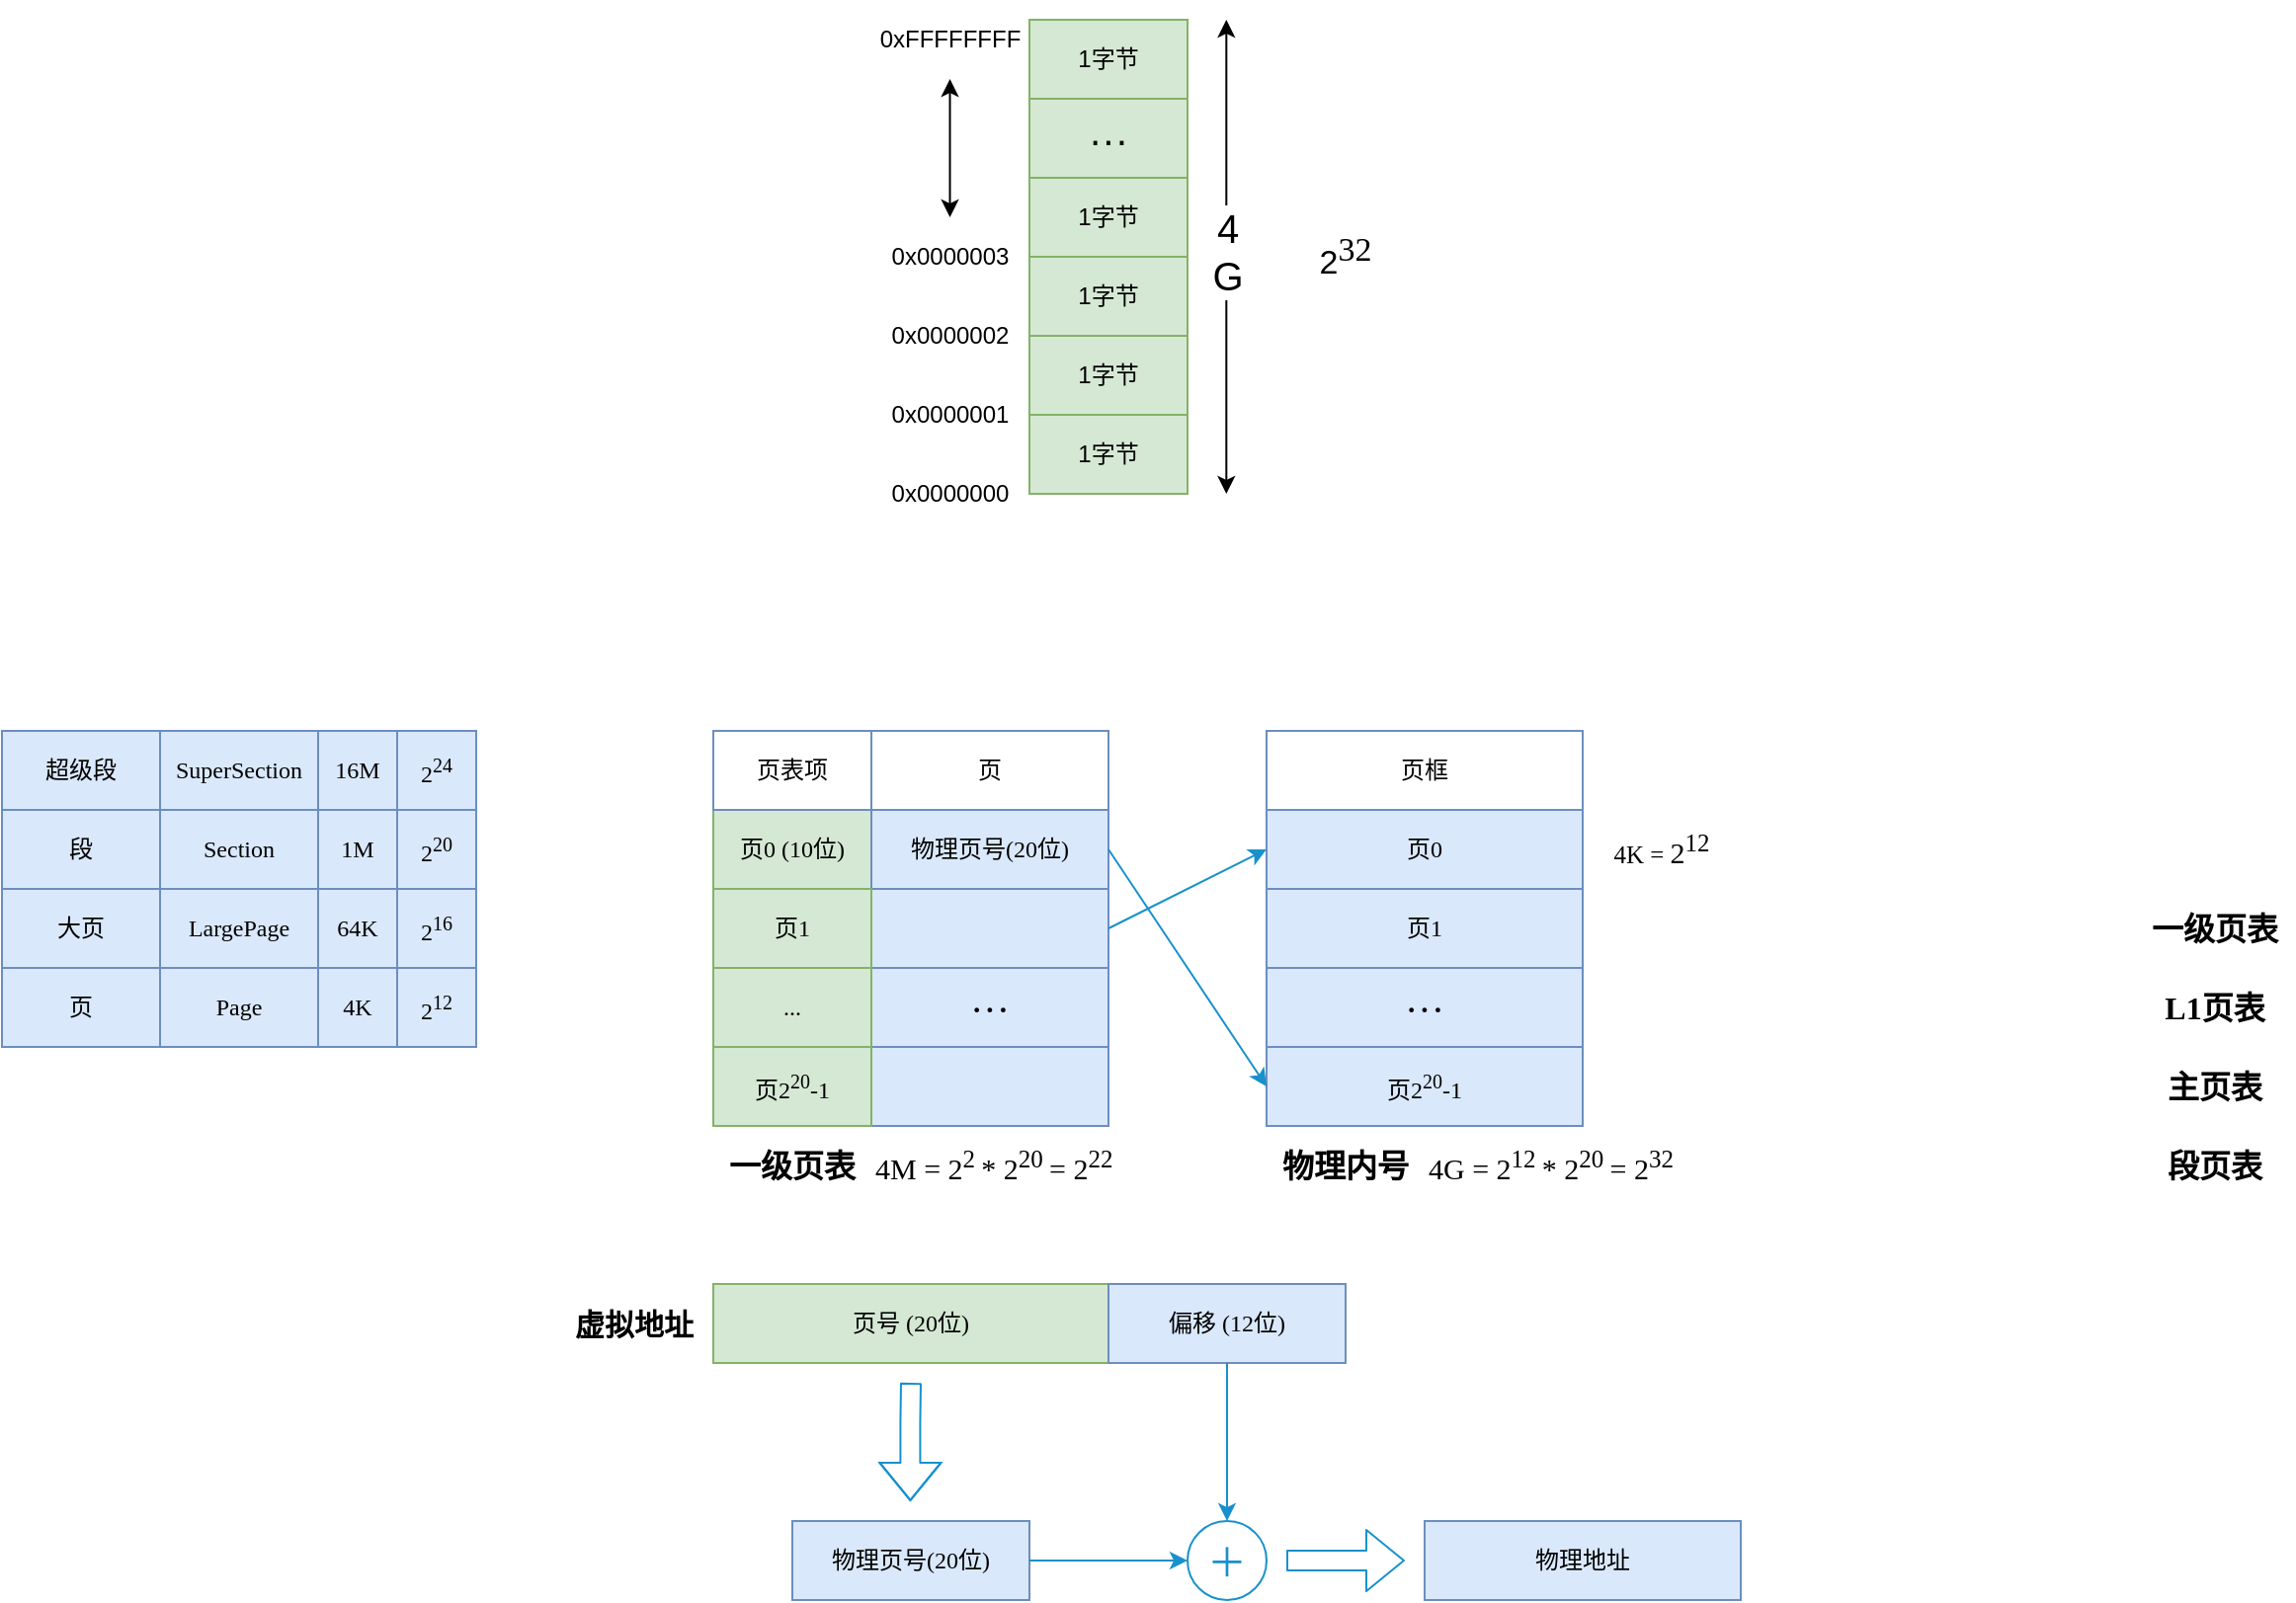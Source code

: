 <mxfile version="21.3.7" type="device" pages="2">
  <diagram id="-ezLY1suATh6N3ACjLOm" name="1级页表">
    <mxGraphModel dx="2603" dy="1681" grid="1" gridSize="10" guides="1" tooltips="1" connect="1" arrows="1" fold="1" page="1" pageScale="1" pageWidth="1169" pageHeight="827" math="0" shadow="0">
      <root>
        <mxCell id="0" />
        <mxCell id="1" parent="0" />
        <mxCell id="5IbBqh3QETyRct1umnew-14" value="0x0000000" style="rounded=0;whiteSpace=wrap;html=1;strokeColor=none;fillColor=none;" vertex="1" parent="1">
          <mxGeometry x="400" y="-60" width="80" height="40" as="geometry" />
        </mxCell>
        <mxCell id="5IbBqh3QETyRct1umnew-15" value="0x0000001" style="rounded=0;whiteSpace=wrap;html=1;strokeColor=none;fillColor=none;" vertex="1" parent="1">
          <mxGeometry x="400" y="-100" width="80" height="40" as="geometry" />
        </mxCell>
        <mxCell id="5IbBqh3QETyRct1umnew-16" value="0x0000002" style="rounded=0;whiteSpace=wrap;html=1;strokeColor=none;fillColor=none;" vertex="1" parent="1">
          <mxGeometry x="400" y="-140" width="80" height="40" as="geometry" />
        </mxCell>
        <mxCell id="5IbBqh3QETyRct1umnew-17" value="0x0000003" style="rounded=0;whiteSpace=wrap;html=1;strokeColor=none;fillColor=none;" vertex="1" parent="1">
          <mxGeometry x="400" y="-180" width="80" height="40" as="geometry" />
        </mxCell>
        <mxCell id="RHH80Jr20W6Oex_HBfel-1" value="&lt;span&gt;页1&lt;/span&gt;" style="rounded=0;whiteSpace=wrap;html=1;fillColor=#dae8fc;strokeColor=#6c8ebf;fontFamily=Comic Sans MS;align=center;" parent="1" vertex="1">
          <mxGeometry x="600" y="160" width="160" height="40" as="geometry" />
        </mxCell>
        <mxCell id="RHH80Jr20W6Oex_HBfel-2" value="页2&lt;sup&gt;20&lt;/sup&gt;-1" style="rounded=0;whiteSpace=wrap;html=1;fillColor=#dae8fc;strokeColor=#6c8ebf;align=center;verticalAlign=middle;fontFamily=Comic Sans MS;" parent="1" vertex="1">
          <mxGeometry x="600" y="240" width="160" height="40" as="geometry" />
        </mxCell>
        <mxCell id="RHH80Jr20W6Oex_HBfel-3" value="物理内号" style="rounded=0;whiteSpace=wrap;html=1;strokeColor=none;fontFamily=Comic Sans MS;align=center;fillColor=none;fontStyle=1;fontSize=16;" parent="1" vertex="1">
          <mxGeometry x="600" y="280" width="80" height="40" as="geometry" />
        </mxCell>
        <mxCell id="RHH80Jr20W6Oex_HBfel-4" value="&lt;span style=&quot;font-size: 20px&quot;&gt;···&lt;/span&gt;" style="rounded=0;whiteSpace=wrap;html=1;fillColor=#dae8fc;strokeColor=#6c8ebf;align=center;verticalAlign=middle;fontFamily=Comic Sans MS;fontSize=12;" parent="1" vertex="1">
          <mxGeometry x="600" y="200" width="160" height="40" as="geometry" />
        </mxCell>
        <mxCell id="RHH80Jr20W6Oex_HBfel-5" value="页0" style="rounded=0;whiteSpace=wrap;html=1;fillColor=#dae8fc;strokeColor=#6c8ebf;fontFamily=Comic Sans MS;align=center;" parent="1" vertex="1">
          <mxGeometry x="600" y="120" width="160" height="40" as="geometry" />
        </mxCell>
        <mxCell id="RHH80Jr20W6Oex_HBfel-6" value="4G =&amp;nbsp;&lt;span style=&quot;font-size: 15px&quot;&gt;&lt;font style=&quot;font-size: 15px&quot;&gt;2&lt;sup&gt;12&amp;nbsp;&lt;/sup&gt;* 2&lt;sup&gt;20&amp;nbsp;&lt;/sup&gt;&lt;/font&gt;&lt;/span&gt;= 2&lt;sup&gt;32&lt;/sup&gt;" style="rounded=0;whiteSpace=wrap;html=1;strokeColor=none;fontFamily=Comic Sans MS;align=left;fillColor=none;fontSize=15;" parent="1" vertex="1">
          <mxGeometry x="680" y="280" width="160" height="40" as="geometry" />
        </mxCell>
        <mxCell id="RHH80Jr20W6Oex_HBfel-7" value="" style="rounded=0;whiteSpace=wrap;html=1;fillColor=#dae8fc;strokeColor=#6c8ebf;fontFamily=Comic Sans MS;align=center;" parent="1" vertex="1">
          <mxGeometry x="400" y="160" width="120" height="40" as="geometry" />
        </mxCell>
        <mxCell id="RHH80Jr20W6Oex_HBfel-8" value="" style="rounded=0;whiteSpace=wrap;html=1;fillColor=#dae8fc;strokeColor=#6c8ebf;align=center;verticalAlign=middle;fontFamily=Comic Sans MS;" parent="1" vertex="1">
          <mxGeometry x="400" y="240" width="120" height="40" as="geometry" />
        </mxCell>
        <mxCell id="RHH80Jr20W6Oex_HBfel-9" value="一级页表" style="rounded=0;whiteSpace=wrap;html=1;strokeColor=none;fontFamily=Comic Sans MS;align=center;fillColor=none;fontStyle=1;fontSize=16;" parent="1" vertex="1">
          <mxGeometry x="320" y="280" width="80" height="40" as="geometry" />
        </mxCell>
        <mxCell id="RHH80Jr20W6Oex_HBfel-10" value="&lt;span style=&quot;font-size: 20px&quot;&gt;···&lt;/span&gt;" style="rounded=0;whiteSpace=wrap;html=1;fillColor=#dae8fc;strokeColor=#6c8ebf;align=center;verticalAlign=middle;fontFamily=Comic Sans MS;fontSize=12;" parent="1" vertex="1">
          <mxGeometry x="400" y="200" width="120" height="40" as="geometry" />
        </mxCell>
        <mxCell id="RHH80Jr20W6Oex_HBfel-11" value="页0 (10位)" style="rounded=0;whiteSpace=wrap;html=1;fillColor=#d5e8d4;strokeColor=#82b366;fontFamily=Comic Sans MS;align=center;" parent="1" vertex="1">
          <mxGeometry x="320" y="120" width="80" height="40" as="geometry" />
        </mxCell>
        <mxCell id="RHH80Jr20W6Oex_HBfel-12" value="物理页号(20位)" style="rounded=0;whiteSpace=wrap;html=1;fillColor=#dae8fc;strokeColor=#6c8ebf;fontFamily=Comic Sans MS;align=center;" parent="1" vertex="1">
          <mxGeometry x="400" y="120" width="120" height="40" as="geometry" />
        </mxCell>
        <mxCell id="RHH80Jr20W6Oex_HBfel-13" value="" style="endArrow=classic;html=1;strokeColor=#1891CC;fontSize=16;fontColor=#1891CC;align=center;exitX=1;exitY=0.5;exitDx=0;exitDy=0;entryX=0;entryY=0.5;entryDx=0;entryDy=0;" parent="1" source="RHH80Jr20W6Oex_HBfel-12" target="RHH80Jr20W6Oex_HBfel-2" edge="1">
          <mxGeometry width="50" height="50" relative="1" as="geometry">
            <mxPoint x="500" y="160" as="sourcePoint" />
            <mxPoint x="550" y="110" as="targetPoint" />
          </mxGeometry>
        </mxCell>
        <mxCell id="RHH80Jr20W6Oex_HBfel-14" value="" style="endArrow=classic;html=1;strokeColor=#1891CC;fontSize=16;fontColor=#1891CC;align=center;exitX=1;exitY=0.5;exitDx=0;exitDy=0;entryX=0;entryY=0.5;entryDx=0;entryDy=0;" parent="1" source="RHH80Jr20W6Oex_HBfel-7" target="RHH80Jr20W6Oex_HBfel-5" edge="1">
          <mxGeometry width="50" height="50" relative="1" as="geometry">
            <mxPoint x="490" y="150" as="sourcePoint" />
            <mxPoint x="650" y="190" as="targetPoint" />
          </mxGeometry>
        </mxCell>
        <mxCell id="RHH80Jr20W6Oex_HBfel-15" value="4M =&amp;nbsp;&lt;span style=&quot;font-size: 15px&quot;&gt;&lt;font style=&quot;font-size: 15px&quot;&gt;2&lt;sup&gt;2&amp;nbsp;&lt;/sup&gt;* 2&lt;sup&gt;20&amp;nbsp;&lt;/sup&gt;&lt;/font&gt;&lt;/span&gt;= 2&lt;sup&gt;22&lt;/sup&gt;" style="rounded=0;whiteSpace=wrap;html=1;strokeColor=none;fontFamily=Comic Sans MS;align=left;fillColor=none;fontSize=15;" parent="1" vertex="1">
          <mxGeometry x="400" y="280" width="160" height="40" as="geometry" />
        </mxCell>
        <mxCell id="RHH80Jr20W6Oex_HBfel-16" value="页号 (20位)" style="rounded=0;whiteSpace=wrap;html=1;fillColor=#d5e8d4;strokeColor=#82b366;fontFamily=Comic Sans MS;align=center;" parent="1" vertex="1">
          <mxGeometry x="320" y="360" width="200" height="40" as="geometry" />
        </mxCell>
        <mxCell id="RHH80Jr20W6Oex_HBfel-17" value="偏移 (12位)" style="rounded=0;whiteSpace=wrap;html=1;fillColor=#dae8fc;strokeColor=#6c8ebf;fontFamily=Comic Sans MS;align=center;" parent="1" vertex="1">
          <mxGeometry x="520" y="360" width="120" height="40" as="geometry" />
        </mxCell>
        <mxCell id="RHH80Jr20W6Oex_HBfel-18" value="页1" style="rounded=0;whiteSpace=wrap;html=1;fillColor=#d5e8d4;strokeColor=#82b366;fontFamily=Comic Sans MS;align=center;" parent="1" vertex="1">
          <mxGeometry x="320" y="160" width="80" height="40" as="geometry" />
        </mxCell>
        <mxCell id="RHH80Jr20W6Oex_HBfel-19" value="..." style="rounded=0;whiteSpace=wrap;html=1;fillColor=#d5e8d4;strokeColor=#82b366;fontFamily=Comic Sans MS;align=center;" parent="1" vertex="1">
          <mxGeometry x="320" y="200" width="80" height="40" as="geometry" />
        </mxCell>
        <mxCell id="RHH80Jr20W6Oex_HBfel-20" value="页2&lt;sup style=&quot;border-color: var(--border-color);&quot;&gt;20&lt;/sup&gt;-1" style="rounded=0;whiteSpace=wrap;html=1;fillColor=#d5e8d4;strokeColor=#82b366;fontFamily=Comic Sans MS;align=center;" parent="1" vertex="1">
          <mxGeometry x="320" y="240" width="80" height="40" as="geometry" />
        </mxCell>
        <mxCell id="RHH80Jr20W6Oex_HBfel-21" value="&lt;font style=&quot;font-size: 12.5px&quot;&gt;4K =&amp;nbsp;&lt;/font&gt;&lt;font style=&quot;font-size: 15px&quot;&gt;2&lt;sup&gt;12&lt;/sup&gt;&lt;/font&gt;" style="rounded=0;whiteSpace=wrap;html=1;strokeColor=none;fontFamily=Comic Sans MS;align=center;fillColor=none;fontSize=15;" parent="1" vertex="1">
          <mxGeometry x="760" y="120" width="80" height="40" as="geometry" />
        </mxCell>
        <mxCell id="RHH80Jr20W6Oex_HBfel-22" value="" style="shape=flexArrow;endArrow=classic;html=1;strokeColor=#1891CC;fontSize=16;fontColor=#1891CC;align=center;" parent="1" edge="1">
          <mxGeometry width="50" height="50" relative="1" as="geometry">
            <mxPoint x="420" y="410.0" as="sourcePoint" />
            <mxPoint x="419.71" y="470.0" as="targetPoint" />
            <Array as="points">
              <mxPoint x="419.71" y="430.34" />
            </Array>
          </mxGeometry>
        </mxCell>
        <mxCell id="RHH80Jr20W6Oex_HBfel-23" value="物理地址" style="rounded=0;whiteSpace=wrap;html=1;fillColor=#dae8fc;strokeColor=#6c8ebf;align=center;verticalAlign=middle;fontFamily=Comic Sans MS;" parent="1" vertex="1">
          <mxGeometry x="680" y="480" width="160" height="40" as="geometry" />
        </mxCell>
        <mxCell id="RHH80Jr20W6Oex_HBfel-24" value="物理页号(20位)" style="rounded=0;whiteSpace=wrap;html=1;fillColor=#dae8fc;strokeColor=#6c8ebf;fontFamily=Comic Sans MS;align=center;" parent="1" vertex="1">
          <mxGeometry x="360" y="480" width="120" height="40" as="geometry" />
        </mxCell>
        <mxCell id="RHH80Jr20W6Oex_HBfel-25" value="" style="endArrow=classic;html=1;strokeColor=#1891CC;fontSize=16;fontColor=#1891CC;align=center;exitX=0.5;exitY=1;exitDx=0;exitDy=0;entryX=0.5;entryY=0;entryDx=0;entryDy=0;" parent="1" source="RHH80Jr20W6Oex_HBfel-17" target="RHH80Jr20W6Oex_HBfel-27" edge="1">
          <mxGeometry width="50" height="50" relative="1" as="geometry">
            <mxPoint x="590" y="620" as="sourcePoint" />
            <mxPoint x="580" y="460" as="targetPoint" />
          </mxGeometry>
        </mxCell>
        <mxCell id="RHH80Jr20W6Oex_HBfel-26" value="" style="endArrow=classic;html=1;strokeColor=#1891CC;fontSize=16;fontColor=#1891CC;align=center;exitX=1;exitY=0.5;exitDx=0;exitDy=0;entryX=0;entryY=0.5;entryDx=0;entryDy=0;" parent="1" source="RHH80Jr20W6Oex_HBfel-24" target="RHH80Jr20W6Oex_HBfel-27" edge="1">
          <mxGeometry width="50" height="50" relative="1" as="geometry">
            <mxPoint x="540" y="640" as="sourcePoint" />
            <mxPoint x="590" y="590" as="targetPoint" />
          </mxGeometry>
        </mxCell>
        <mxCell id="RHH80Jr20W6Oex_HBfel-27" value="&lt;font style=&quot;font-size: 20px&quot;&gt;＋&lt;/font&gt;" style="ellipse;whiteSpace=wrap;html=1;aspect=fixed;strokeColor=#1891CC;strokeWidth=1;fillColor=none;fontSize=20;fontColor=#1891CC;align=center;" parent="1" vertex="1">
          <mxGeometry x="560" y="480" width="40" height="40" as="geometry" />
        </mxCell>
        <mxCell id="RHH80Jr20W6Oex_HBfel-28" value="" style="shape=flexArrow;endArrow=classic;html=1;strokeColor=#1891CC;fontSize=20;fontColor=#1891CC;align=center;" parent="1" edge="1">
          <mxGeometry width="50" height="50" relative="1" as="geometry">
            <mxPoint x="610" y="500.0" as="sourcePoint" />
            <mxPoint x="670" y="500.0" as="targetPoint" />
          </mxGeometry>
        </mxCell>
        <mxCell id="RHH80Jr20W6Oex_HBfel-29" value="虚拟地址" style="rounded=0;whiteSpace=wrap;html=1;strokeColor=none;fontFamily=Comic Sans MS;align=center;fillColor=none;fontSize=15;fontStyle=1" parent="1" vertex="1">
          <mxGeometry x="240" y="360" width="80" height="40" as="geometry" />
        </mxCell>
        <mxCell id="5IbBqh3QETyRct1umnew-1" value="1字节" style="rounded=0;whiteSpace=wrap;html=1;fillColor=#d5e8d4;strokeColor=#82b366;" vertex="1" parent="1">
          <mxGeometry x="480" y="-160" width="80" height="40" as="geometry" />
        </mxCell>
        <mxCell id="5IbBqh3QETyRct1umnew-2" value="1字节" style="rounded=0;whiteSpace=wrap;html=1;fillColor=#d5e8d4;strokeColor=#82b366;" vertex="1" parent="1">
          <mxGeometry x="480" y="-120" width="80" height="40" as="geometry" />
        </mxCell>
        <mxCell id="5IbBqh3QETyRct1umnew-3" value="1字节" style="rounded=0;whiteSpace=wrap;html=1;fillColor=#d5e8d4;strokeColor=#82b366;" vertex="1" parent="1">
          <mxGeometry x="480" y="-80" width="80" height="40" as="geometry" />
        </mxCell>
        <mxCell id="5IbBqh3QETyRct1umnew-4" value="1字节" style="rounded=0;whiteSpace=wrap;html=1;fillColor=#d5e8d4;strokeColor=#82b366;" vertex="1" parent="1">
          <mxGeometry x="480" y="-200" width="80" height="40" as="geometry" />
        </mxCell>
        <mxCell id="5IbBqh3QETyRct1umnew-18" value="" style="endArrow=classic;startArrow=classic;html=1;rounded=0;" edge="1" parent="1">
          <mxGeometry width="50" height="50" relative="1" as="geometry">
            <mxPoint x="439.76" y="-180" as="sourcePoint" />
            <mxPoint x="439.76" y="-250" as="targetPoint" />
          </mxGeometry>
        </mxCell>
        <mxCell id="5IbBqh3QETyRct1umnew-20" value="0xFFFFFFFF" style="rounded=0;whiteSpace=wrap;html=1;strokeColor=none;fillColor=none;" vertex="1" parent="1">
          <mxGeometry x="400" y="-290" width="80" height="40" as="geometry" />
        </mxCell>
        <mxCell id="5IbBqh3QETyRct1umnew-22" value="" style="endArrow=classic;startArrow=classic;html=1;rounded=0;" edge="1" parent="1">
          <mxGeometry width="50" height="50" relative="1" as="geometry">
            <mxPoint x="579.66" y="-40" as="sourcePoint" />
            <mxPoint x="579.66" y="-280" as="targetPoint" />
          </mxGeometry>
        </mxCell>
        <mxCell id="5IbBqh3QETyRct1umnew-26" value="&lt;font style=&quot;font-size: 20px;&quot;&gt;4&lt;br&gt;G&lt;/font&gt;" style="edgeLabel;html=1;align=center;verticalAlign=middle;resizable=0;points=[];" vertex="1" connectable="0" parent="5IbBqh3QETyRct1umnew-22">
          <mxGeometry x="0.026" relative="1" as="geometry">
            <mxPoint as="offset" />
          </mxGeometry>
        </mxCell>
        <mxCell id="5IbBqh3QETyRct1umnew-23" value="1字节" style="rounded=0;whiteSpace=wrap;html=1;fillColor=#d5e8d4;strokeColor=#82b366;" vertex="1" parent="1">
          <mxGeometry x="480" y="-280" width="80" height="40" as="geometry" />
        </mxCell>
        <mxCell id="5IbBqh3QETyRct1umnew-25" value="···" style="rounded=0;whiteSpace=wrap;html=1;fillColor=#d5e8d4;strokeColor=#82b366;fontSize=20;align=center;verticalAlign=middle;" vertex="1" parent="1">
          <mxGeometry x="480" y="-240" width="80" height="40" as="geometry" />
        </mxCell>
        <mxCell id="5IbBqh3QETyRct1umnew-27" value="2&lt;sup style=&quot;border-color: var(--border-color); font-family: &amp;quot;Comic Sans MS&amp;quot;; text-align: left; font-size: 17px;&quot;&gt;32&lt;/sup&gt;" style="rounded=0;whiteSpace=wrap;html=1;fillColor=none;strokeColor=none;fontSize=17;" vertex="1" parent="1">
          <mxGeometry x="600" y="-180" width="80" height="40" as="geometry" />
        </mxCell>
        <mxCell id="Hw8USmYUIArrtkUQ-Fl_-1" value="页框" style="rounded=0;whiteSpace=wrap;html=1;fontFamily=Comic Sans MS;align=center;fillColor=none;strokeColor=#6c8ebf;" vertex="1" parent="1">
          <mxGeometry x="600" y="80" width="160" height="40" as="geometry" />
        </mxCell>
        <mxCell id="Hw8USmYUIArrtkUQ-Fl_-2" value="页" style="rounded=0;whiteSpace=wrap;html=1;fontFamily=Comic Sans MS;align=center;fillColor=none;strokeColor=#6c8ebf;" vertex="1" parent="1">
          <mxGeometry x="400" y="80" width="120" height="40" as="geometry" />
        </mxCell>
        <mxCell id="ND9HupH6Ww1seHfO4EnA-1" value="主页表" style="rounded=0;whiteSpace=wrap;html=1;strokeColor=none;fontFamily=Comic Sans MS;align=center;fillColor=none;fontStyle=1;fontSize=16;" vertex="1" parent="1">
          <mxGeometry x="1040" y="240" width="80" height="40" as="geometry" />
        </mxCell>
        <mxCell id="ND9HupH6Ww1seHfO4EnA-2" value="段页表" style="rounded=0;whiteSpace=wrap;html=1;strokeColor=none;fontFamily=Comic Sans MS;align=center;fillColor=none;fontStyle=1;fontSize=16;" vertex="1" parent="1">
          <mxGeometry x="1040" y="280" width="80" height="40" as="geometry" />
        </mxCell>
        <mxCell id="ND9HupH6Ww1seHfO4EnA-3" value="L1页表" style="rounded=0;whiteSpace=wrap;html=1;strokeColor=none;fontFamily=Comic Sans MS;align=center;fillColor=none;fontStyle=1;fontSize=16;" vertex="1" parent="1">
          <mxGeometry x="1040" y="200" width="80" height="40" as="geometry" />
        </mxCell>
        <mxCell id="ND9HupH6Ww1seHfO4EnA-4" value="页表项" style="rounded=0;whiteSpace=wrap;html=1;fontFamily=Comic Sans MS;align=center;fillColor=none;strokeColor=#6c8ebf;" vertex="1" parent="1">
          <mxGeometry x="320" y="80" width="80" height="40" as="geometry" />
        </mxCell>
        <mxCell id="ND9HupH6Ww1seHfO4EnA-5" value="2&lt;sup&gt;20&lt;/sup&gt;" style="rounded=0;whiteSpace=wrap;html=1;fillColor=#dae8fc;strokeColor=#6c8ebf;align=center;verticalAlign=middle;fontFamily=Comic Sans MS;" vertex="1" parent="1">
          <mxGeometry x="160" y="120" width="40" height="40" as="geometry" />
        </mxCell>
        <mxCell id="ND9HupH6Ww1seHfO4EnA-6" value="1M" style="rounded=0;whiteSpace=wrap;html=1;fillColor=#dae8fc;strokeColor=#6c8ebf;align=center;verticalAlign=middle;fontFamily=Comic Sans MS;" vertex="1" parent="1">
          <mxGeometry x="120" y="120" width="40" height="40" as="geometry" />
        </mxCell>
        <mxCell id="ND9HupH6Ww1seHfO4EnA-7" value="2&lt;sup&gt;24&lt;/sup&gt;" style="rounded=0;whiteSpace=wrap;html=1;fillColor=#dae8fc;strokeColor=#6c8ebf;align=center;verticalAlign=middle;fontFamily=Comic Sans MS;" vertex="1" parent="1">
          <mxGeometry x="160" y="80" width="40" height="40" as="geometry" />
        </mxCell>
        <mxCell id="ND9HupH6Ww1seHfO4EnA-8" value="16M" style="rounded=0;whiteSpace=wrap;html=1;fillColor=#dae8fc;strokeColor=#6c8ebf;align=center;verticalAlign=middle;fontFamily=Comic Sans MS;" vertex="1" parent="1">
          <mxGeometry x="120" y="80" width="40" height="40" as="geometry" />
        </mxCell>
        <mxCell id="ND9HupH6Ww1seHfO4EnA-9" value="Section" style="rounded=0;whiteSpace=wrap;html=1;fillColor=#dae8fc;strokeColor=#6c8ebf;align=center;verticalAlign=middle;fontFamily=Comic Sans MS;" vertex="1" parent="1">
          <mxGeometry x="40" y="120" width="80" height="40" as="geometry" />
        </mxCell>
        <mxCell id="ND9HupH6Ww1seHfO4EnA-10" value="SuperSection" style="rounded=0;whiteSpace=wrap;html=1;fillColor=#dae8fc;strokeColor=#6c8ebf;align=center;verticalAlign=middle;fontFamily=Comic Sans MS;" vertex="1" parent="1">
          <mxGeometry x="40" y="80" width="80" height="40" as="geometry" />
        </mxCell>
        <mxCell id="ND9HupH6Ww1seHfO4EnA-11" value="2&lt;sup&gt;16&lt;/sup&gt;" style="rounded=0;whiteSpace=wrap;html=1;fillColor=#dae8fc;strokeColor=#6c8ebf;align=center;verticalAlign=middle;fontFamily=Comic Sans MS;" vertex="1" parent="1">
          <mxGeometry x="160" y="160" width="40" height="40" as="geometry" />
        </mxCell>
        <mxCell id="ND9HupH6Ww1seHfO4EnA-12" value="64K" style="rounded=0;whiteSpace=wrap;html=1;fillColor=#dae8fc;strokeColor=#6c8ebf;align=center;verticalAlign=middle;fontFamily=Comic Sans MS;" vertex="1" parent="1">
          <mxGeometry x="120" y="160" width="40" height="40" as="geometry" />
        </mxCell>
        <mxCell id="ND9HupH6Ww1seHfO4EnA-13" value="LargePage" style="rounded=0;whiteSpace=wrap;html=1;fillColor=#dae8fc;strokeColor=#6c8ebf;align=center;verticalAlign=middle;fontFamily=Comic Sans MS;" vertex="1" parent="1">
          <mxGeometry x="40" y="160" width="80" height="40" as="geometry" />
        </mxCell>
        <mxCell id="ND9HupH6Ww1seHfO4EnA-14" value="2&lt;sup&gt;12&lt;/sup&gt;" style="rounded=0;whiteSpace=wrap;html=1;fillColor=#dae8fc;strokeColor=#6c8ebf;align=center;verticalAlign=middle;fontFamily=Comic Sans MS;" vertex="1" parent="1">
          <mxGeometry x="160" y="200" width="40" height="40" as="geometry" />
        </mxCell>
        <mxCell id="ND9HupH6Ww1seHfO4EnA-15" value="4K" style="rounded=0;whiteSpace=wrap;html=1;fillColor=#dae8fc;strokeColor=#6c8ebf;align=center;verticalAlign=middle;fontFamily=Comic Sans MS;" vertex="1" parent="1">
          <mxGeometry x="120" y="200" width="40" height="40" as="geometry" />
        </mxCell>
        <mxCell id="ND9HupH6Ww1seHfO4EnA-16" value="Page" style="rounded=0;whiteSpace=wrap;html=1;fillColor=#dae8fc;strokeColor=#6c8ebf;align=center;verticalAlign=middle;fontFamily=Comic Sans MS;" vertex="1" parent="1">
          <mxGeometry x="40" y="200" width="80" height="40" as="geometry" />
        </mxCell>
        <mxCell id="ND9HupH6Ww1seHfO4EnA-17" value="超级段" style="rounded=0;whiteSpace=wrap;html=1;fillColor=#dae8fc;strokeColor=#6c8ebf;align=center;verticalAlign=middle;fontFamily=Comic Sans MS;" vertex="1" parent="1">
          <mxGeometry x="-40" y="80" width="80" height="40" as="geometry" />
        </mxCell>
        <mxCell id="ND9HupH6Ww1seHfO4EnA-18" value="段" style="rounded=0;whiteSpace=wrap;html=1;fillColor=#dae8fc;strokeColor=#6c8ebf;align=center;verticalAlign=middle;fontFamily=Comic Sans MS;" vertex="1" parent="1">
          <mxGeometry x="-40" y="120" width="80" height="40" as="geometry" />
        </mxCell>
        <mxCell id="ND9HupH6Ww1seHfO4EnA-19" value="大页" style="rounded=0;whiteSpace=wrap;html=1;fillColor=#dae8fc;strokeColor=#6c8ebf;align=center;verticalAlign=middle;fontFamily=Comic Sans MS;" vertex="1" parent="1">
          <mxGeometry x="-40" y="160" width="80" height="40" as="geometry" />
        </mxCell>
        <mxCell id="ND9HupH6Ww1seHfO4EnA-20" value="页" style="rounded=0;whiteSpace=wrap;html=1;fillColor=#dae8fc;strokeColor=#6c8ebf;align=center;verticalAlign=middle;fontFamily=Comic Sans MS;" vertex="1" parent="1">
          <mxGeometry x="-40" y="200" width="80" height="40" as="geometry" />
        </mxCell>
        <mxCell id="ND9HupH6Ww1seHfO4EnA-21" value="一级页表" style="rounded=0;whiteSpace=wrap;html=1;strokeColor=none;fontFamily=Comic Sans MS;align=center;fillColor=none;fontStyle=1;fontSize=16;" vertex="1" parent="1">
          <mxGeometry x="1040" y="160" width="80" height="40" as="geometry" />
        </mxCell>
      </root>
    </mxGraphModel>
  </diagram>
  <diagram id="rHt2pcKdd9vmVzvup6m8" name="2级页表">
    <mxGraphModel dx="78" dy="743" grid="1" gridSize="10" guides="1" tooltips="1" connect="1" arrows="1" fold="1" page="1" pageScale="1" pageWidth="1169" pageHeight="827" math="0" shadow="0">
      <root>
        <mxCell id="K7Isn77iSZGcoEgH2hEx-0" />
        <mxCell id="K7Isn77iSZGcoEgH2hEx-1" parent="K7Isn77iSZGcoEgH2hEx-0" />
        <mxCell id="o8dtYW8OZcrY6G4BAMeV-0" value="&lt;span&gt;页1&lt;/span&gt;" style="rounded=0;whiteSpace=wrap;html=1;fillColor=#dae8fc;strokeColor=#6c8ebf;fontFamily=Comic Sans MS;align=center;" parent="K7Isn77iSZGcoEgH2hEx-1" vertex="1">
          <mxGeometry x="1920" y="120" width="160" height="40" as="geometry" />
        </mxCell>
        <mxCell id="o8dtYW8OZcrY6G4BAMeV-1" value="页2&lt;sup&gt;20&lt;/sup&gt;-1" style="rounded=0;whiteSpace=wrap;html=1;fillColor=#dae8fc;strokeColor=#6c8ebf;align=center;verticalAlign=middle;fontFamily=Comic Sans MS;" parent="K7Isn77iSZGcoEgH2hEx-1" vertex="1">
          <mxGeometry x="1920" y="400" width="160" height="40" as="geometry" />
        </mxCell>
        <mxCell id="o8dtYW8OZcrY6G4BAMeV-2" value="物理页号" style="rounded=0;whiteSpace=wrap;html=1;strokeColor=none;fontFamily=Comic Sans MS;align=center;fillColor=none;fontStyle=1;fontSize=16;" parent="K7Isn77iSZGcoEgH2hEx-1" vertex="1">
          <mxGeometry x="1920" y="440" width="80" height="40" as="geometry" />
        </mxCell>
        <mxCell id="o8dtYW8OZcrY6G4BAMeV-3" value="&lt;span style=&quot;font-size: 20px&quot;&gt;···&lt;/span&gt;" style="rounded=0;whiteSpace=wrap;html=1;fillColor=#dae8fc;strokeColor=#6c8ebf;align=center;verticalAlign=middle;fontFamily=Comic Sans MS;fontSize=12;" parent="K7Isn77iSZGcoEgH2hEx-1" vertex="1">
          <mxGeometry x="1920" y="160" width="160" height="40" as="geometry" />
        </mxCell>
        <mxCell id="o8dtYW8OZcrY6G4BAMeV-4" value="页0" style="rounded=0;whiteSpace=wrap;html=1;fillColor=#dae8fc;strokeColor=#6c8ebf;fontFamily=Comic Sans MS;align=center;" parent="K7Isn77iSZGcoEgH2hEx-1" vertex="1">
          <mxGeometry x="1920" y="80" width="160" height="40" as="geometry" />
        </mxCell>
        <mxCell id="o8dtYW8OZcrY6G4BAMeV-5" value="" style="rounded=0;whiteSpace=wrap;html=1;fillColor=#dae8fc;strokeColor=#6c8ebf;fontFamily=Comic Sans MS;align=center;" parent="K7Isn77iSZGcoEgH2hEx-1" vertex="1">
          <mxGeometry x="1680" y="120" width="120" height="40" as="geometry" />
        </mxCell>
        <mxCell id="o8dtYW8OZcrY6G4BAMeV-6" value="" style="rounded=0;whiteSpace=wrap;html=1;fillColor=#dae8fc;strokeColor=#6c8ebf;align=center;verticalAlign=middle;fontFamily=Comic Sans MS;" parent="K7Isn77iSZGcoEgH2hEx-1" vertex="1">
          <mxGeometry x="1680" y="200" width="120" height="40" as="geometry" />
        </mxCell>
        <mxCell id="o8dtYW8OZcrY6G4BAMeV-7" value="2级页表" style="rounded=0;whiteSpace=wrap;html=1;strokeColor=none;fontFamily=Comic Sans MS;align=center;fillColor=none;fontStyle=1;fontSize=16;" parent="K7Isn77iSZGcoEgH2hEx-1" vertex="1">
          <mxGeometry x="1600" y="440" width="80" height="40" as="geometry" />
        </mxCell>
        <mxCell id="o8dtYW8OZcrY6G4BAMeV-8" value="&lt;span style=&quot;font-size: 20px&quot;&gt;···&lt;/span&gt;" style="rounded=0;whiteSpace=wrap;html=1;fillColor=#dae8fc;strokeColor=#6c8ebf;align=center;verticalAlign=middle;fontFamily=Comic Sans MS;fontSize=12;" parent="K7Isn77iSZGcoEgH2hEx-1" vertex="1">
          <mxGeometry x="1680" y="160" width="120" height="40" as="geometry" />
        </mxCell>
        <mxCell id="o8dtYW8OZcrY6G4BAMeV-9" value="页0 (10位)" style="rounded=0;whiteSpace=wrap;html=1;fillColor=#d5e8d4;strokeColor=#82b366;fontFamily=Comic Sans MS;align=center;" parent="K7Isn77iSZGcoEgH2hEx-1" vertex="1">
          <mxGeometry x="1600" y="80" width="80" height="40" as="geometry" />
        </mxCell>
        <mxCell id="o8dtYW8OZcrY6G4BAMeV-10" value="物理页号(20位)" style="rounded=0;whiteSpace=wrap;html=1;fillColor=#dae8fc;strokeColor=#6c8ebf;fontFamily=Comic Sans MS;align=center;" parent="K7Isn77iSZGcoEgH2hEx-1" vertex="1">
          <mxGeometry x="1680" y="80" width="120" height="40" as="geometry" />
        </mxCell>
        <mxCell id="o8dtYW8OZcrY6G4BAMeV-11" value="" style="endArrow=classic;html=1;strokeColor=#1891CC;fontSize=16;fontColor=#1891CC;align=center;exitX=1;exitY=0.5;exitDx=0;exitDy=0;entryX=0;entryY=0.5;entryDx=0;entryDy=0;" parent="K7Isn77iSZGcoEgH2hEx-1" source="o8dtYW8OZcrY6G4BAMeV-10" target="o8dtYW8OZcrY6G4BAMeV-1" edge="1">
          <mxGeometry width="50" height="50" relative="1" as="geometry">
            <mxPoint x="1740" y="120" as="sourcePoint" />
            <mxPoint x="1790" y="70" as="targetPoint" />
          </mxGeometry>
        </mxCell>
        <mxCell id="o8dtYW8OZcrY6G4BAMeV-12" value="" style="endArrow=classic;html=1;strokeColor=#1891CC;fontSize=16;fontColor=#1891CC;align=center;exitX=1;exitY=0.5;exitDx=0;exitDy=0;entryX=0;entryY=0.5;entryDx=0;entryDy=0;" parent="K7Isn77iSZGcoEgH2hEx-1" source="o8dtYW8OZcrY6G4BAMeV-5" target="o8dtYW8OZcrY6G4BAMeV-4" edge="1">
          <mxGeometry width="50" height="50" relative="1" as="geometry">
            <mxPoint x="1730" y="110" as="sourcePoint" />
            <mxPoint x="1890" y="150" as="targetPoint" />
          </mxGeometry>
        </mxCell>
        <mxCell id="o8dtYW8OZcrY6G4BAMeV-13" value="页1" style="rounded=0;whiteSpace=wrap;html=1;fillColor=#d5e8d4;strokeColor=#82b366;fontFamily=Comic Sans MS;align=center;" parent="K7Isn77iSZGcoEgH2hEx-1" vertex="1">
          <mxGeometry x="1600" y="120" width="80" height="40" as="geometry" />
        </mxCell>
        <mxCell id="o8dtYW8OZcrY6G4BAMeV-14" value="&lt;span style=&quot;font-size: 20px&quot;&gt;···&lt;/span&gt;" style="rounded=0;whiteSpace=wrap;html=1;fillColor=#d5e8d4;strokeColor=#82b366;fontFamily=Comic Sans MS;align=center;" parent="K7Isn77iSZGcoEgH2hEx-1" vertex="1">
          <mxGeometry x="1600" y="160" width="80" height="40" as="geometry" />
        </mxCell>
        <mxCell id="o8dtYW8OZcrY6G4BAMeV-15" value="页&lt;span style=&quot;font-size: 15px ; text-align: left&quot;&gt;2&lt;/span&gt;&lt;sup style=&quot;text-align: left&quot;&gt;10&lt;/sup&gt;-1" style="rounded=0;whiteSpace=wrap;html=1;fillColor=#d5e8d4;strokeColor=#82b366;fontFamily=Comic Sans MS;align=center;" parent="K7Isn77iSZGcoEgH2hEx-1" vertex="1">
          <mxGeometry x="1600" y="200" width="80" height="40" as="geometry" />
        </mxCell>
        <mxCell id="o8dtYW8OZcrY6G4BAMeV-16" value="&lt;font style=&quot;font-size: 12.5px&quot;&gt;4K =&amp;nbsp;&lt;/font&gt;&lt;font style=&quot;font-size: 15px&quot;&gt;2&lt;sup&gt;12&lt;/sup&gt;&lt;/font&gt;" style="rounded=0;whiteSpace=wrap;html=1;strokeColor=none;fontFamily=Comic Sans MS;align=center;fillColor=none;fontSize=15;" parent="K7Isn77iSZGcoEgH2hEx-1" vertex="1">
          <mxGeometry x="2080" y="80" width="80" height="40" as="geometry" />
        </mxCell>
        <mxCell id="o8dtYW8OZcrY6G4BAMeV-17" value="" style="rounded=0;whiteSpace=wrap;html=1;fillColor=#d5e8d4;strokeColor=#82b366;fontFamily=Comic Sans MS;align=center;" parent="K7Isn77iSZGcoEgH2hEx-1" vertex="1">
          <mxGeometry x="1360" y="320" width="120" height="40" as="geometry" />
        </mxCell>
        <mxCell id="o8dtYW8OZcrY6G4BAMeV-18" value="" style="rounded=0;whiteSpace=wrap;html=1;fillColor=#d5e8d4;strokeColor=#82b366;align=center;verticalAlign=middle;fontFamily=Comic Sans MS;" parent="K7Isn77iSZGcoEgH2hEx-1" vertex="1">
          <mxGeometry x="1360" y="400" width="120" height="40" as="geometry" />
        </mxCell>
        <mxCell id="o8dtYW8OZcrY6G4BAMeV-19" value="1级页表" style="rounded=0;whiteSpace=wrap;html=1;strokeColor=none;fontFamily=Comic Sans MS;align=center;fillColor=none;fontStyle=1;fontSize=16;" parent="K7Isn77iSZGcoEgH2hEx-1" vertex="1">
          <mxGeometry x="1280" y="440" width="80" height="40" as="geometry" />
        </mxCell>
        <mxCell id="o8dtYW8OZcrY6G4BAMeV-20" value="..." style="rounded=0;whiteSpace=wrap;html=1;fillColor=#d5e8d4;strokeColor=#82b366;align=center;verticalAlign=middle;fontFamily=Comic Sans MS;fontSize=12;" parent="K7Isn77iSZGcoEgH2hEx-1" vertex="1">
          <mxGeometry x="1360" y="360" width="120" height="40" as="geometry" />
        </mxCell>
        <mxCell id="o8dtYW8OZcrY6G4BAMeV-21" value="页0 (10位)" style="rounded=0;whiteSpace=wrap;html=1;fillColor=#dae8fc;strokeColor=#6c8ebf;fontFamily=Comic Sans MS;align=center;" parent="K7Isn77iSZGcoEgH2hEx-1" vertex="1">
          <mxGeometry x="1280" y="280" width="80" height="40" as="geometry" />
        </mxCell>
        <mxCell id="o8dtYW8OZcrY6G4BAMeV-22" value="2级页表地址(10位)" style="rounded=0;whiteSpace=wrap;html=1;fillColor=#d5e8d4;strokeColor=#82b366;fontFamily=Comic Sans MS;align=center;" parent="K7Isn77iSZGcoEgH2hEx-1" vertex="1">
          <mxGeometry x="1360" y="280" width="120" height="40" as="geometry" />
        </mxCell>
        <mxCell id="o8dtYW8OZcrY6G4BAMeV-23" value="页1" style="rounded=0;whiteSpace=wrap;html=1;fillColor=#dae8fc;strokeColor=#6c8ebf;fontFamily=Comic Sans MS;align=center;" parent="K7Isn77iSZGcoEgH2hEx-1" vertex="1">
          <mxGeometry x="1280" y="320" width="80" height="40" as="geometry" />
        </mxCell>
        <mxCell id="o8dtYW8OZcrY6G4BAMeV-24" value="..." style="rounded=0;whiteSpace=wrap;html=1;fillColor=#f8cecc;strokeColor=#b85450;fontFamily=Comic Sans MS;align=center;" parent="K7Isn77iSZGcoEgH2hEx-1" vertex="1">
          <mxGeometry x="1280" y="360" width="80" height="40" as="geometry" />
        </mxCell>
        <mxCell id="o8dtYW8OZcrY6G4BAMeV-25" value="页&lt;span style=&quot;font-size: 15px ; text-align: left&quot;&gt;2&lt;/span&gt;&lt;sup style=&quot;text-align: left&quot;&gt;10&lt;/sup&gt;-1" style="rounded=0;whiteSpace=wrap;html=1;fillColor=#f8cecc;strokeColor=#b85450;fontFamily=Comic Sans MS;align=center;" parent="K7Isn77iSZGcoEgH2hEx-1" vertex="1">
          <mxGeometry x="1280" y="400" width="80" height="40" as="geometry" />
        </mxCell>
        <mxCell id="o8dtYW8OZcrY6G4BAMeV-26" value="&lt;font style=&quot;font-size: 15px&quot;&gt;4K = 2&lt;sup&gt;2&amp;nbsp;&lt;/sup&gt;* 2&lt;sup&gt;10&amp;nbsp;&lt;/sup&gt;&lt;/font&gt;= 2&lt;sup&gt;12&lt;/sup&gt;" style="rounded=0;whiteSpace=wrap;html=1;strokeColor=none;fontFamily=Comic Sans MS;align=left;fillColor=none;fontSize=15;" parent="K7Isn77iSZGcoEgH2hEx-1" vertex="1">
          <mxGeometry x="1360" y="440" width="160" height="40" as="geometry" />
        </mxCell>
        <mxCell id="o8dtYW8OZcrY6G4BAMeV-27" value="页0 (10位)" style="rounded=0;whiteSpace=wrap;html=1;fillColor=#f8cecc;strokeColor=#b85450;fontFamily=Comic Sans MS;align=center;" parent="K7Isn77iSZGcoEgH2hEx-1" vertex="1">
          <mxGeometry x="1280" y="280" width="80" height="40" as="geometry" />
        </mxCell>
        <mxCell id="o8dtYW8OZcrY6G4BAMeV-28" value="页1" style="rounded=0;whiteSpace=wrap;html=1;fillColor=#f8cecc;strokeColor=#b85450;fontFamily=Comic Sans MS;align=center;" parent="K7Isn77iSZGcoEgH2hEx-1" vertex="1">
          <mxGeometry x="1280" y="320" width="80" height="40" as="geometry" />
        </mxCell>
        <mxCell id="o8dtYW8OZcrY6G4BAMeV-29" value="4G =&amp;nbsp;&lt;span style=&quot;font-size: 15px&quot;&gt;&lt;font style=&quot;font-size: 15px&quot;&gt;2&lt;sup&gt;12&amp;nbsp;&lt;/sup&gt;* 2&lt;sup&gt;20&amp;nbsp;&lt;/sup&gt;&lt;/font&gt;&lt;/span&gt;= 2&lt;sup&gt;32&lt;/sup&gt;" style="rounded=0;whiteSpace=wrap;html=1;strokeColor=none;fontFamily=Comic Sans MS;align=left;fillColor=none;fontSize=15;" parent="K7Isn77iSZGcoEgH2hEx-1" vertex="1">
          <mxGeometry x="2000" y="440" width="160" height="40" as="geometry" />
        </mxCell>
        <mxCell id="o8dtYW8OZcrY6G4BAMeV-30" value="4M =&amp;nbsp;&lt;span style=&quot;font-size: 15px&quot;&gt;&lt;font style=&quot;font-size: 15px&quot;&gt;2&lt;sup&gt;2&amp;nbsp;&lt;/sup&gt;* 2&lt;sup&gt;10&lt;/sup&gt;&lt;/font&gt;&lt;/span&gt;&amp;nbsp;* 2&lt;sup&gt;10&lt;/sup&gt;&lt;span style=&quot;font-size: 15px&quot;&gt;&lt;font style=&quot;font-size: 15px&quot;&gt;&lt;sup&gt;&amp;nbsp;&lt;/sup&gt;&lt;/font&gt;&lt;/span&gt;= 2&lt;sup&gt;22&lt;/sup&gt;" style="rounded=0;whiteSpace=wrap;html=1;strokeColor=none;fontFamily=Comic Sans MS;align=left;fillColor=none;fontSize=15;" parent="K7Isn77iSZGcoEgH2hEx-1" vertex="1">
          <mxGeometry x="1680" y="440" width="190" height="40" as="geometry" />
        </mxCell>
        <mxCell id="o8dtYW8OZcrY6G4BAMeV-31" value="" style="rounded=0;whiteSpace=wrap;html=1;fillColor=#dae8fc;strokeColor=#6c8ebf;fontFamily=Comic Sans MS;align=center;" parent="K7Isn77iSZGcoEgH2hEx-1" vertex="1">
          <mxGeometry x="1680" y="320" width="120" height="40" as="geometry" />
        </mxCell>
        <mxCell id="o8dtYW8OZcrY6G4BAMeV-32" value="" style="rounded=0;whiteSpace=wrap;html=1;fillColor=#dae8fc;strokeColor=#6c8ebf;align=center;verticalAlign=middle;fontFamily=Comic Sans MS;" parent="K7Isn77iSZGcoEgH2hEx-1" vertex="1">
          <mxGeometry x="1680" y="400" width="120" height="40" as="geometry" />
        </mxCell>
        <mxCell id="o8dtYW8OZcrY6G4BAMeV-33" value="..." style="rounded=0;whiteSpace=wrap;html=1;fillColor=#dae8fc;strokeColor=#6c8ebf;align=center;verticalAlign=middle;fontFamily=Comic Sans MS;fontSize=12;" parent="K7Isn77iSZGcoEgH2hEx-1" vertex="1">
          <mxGeometry x="1680" y="360" width="120" height="40" as="geometry" />
        </mxCell>
        <mxCell id="o8dtYW8OZcrY6G4BAMeV-34" value="页0 (10位)" style="rounded=0;whiteSpace=wrap;html=1;fillColor=#d5e8d4;strokeColor=#82b366;fontFamily=Comic Sans MS;align=center;" parent="K7Isn77iSZGcoEgH2hEx-1" vertex="1">
          <mxGeometry x="1600" y="280" width="80" height="40" as="geometry" />
        </mxCell>
        <mxCell id="o8dtYW8OZcrY6G4BAMeV-35" value="物理页号(20位)" style="rounded=0;whiteSpace=wrap;html=1;fillColor=#dae8fc;strokeColor=#6c8ebf;fontFamily=Comic Sans MS;align=center;" parent="K7Isn77iSZGcoEgH2hEx-1" vertex="1">
          <mxGeometry x="1680" y="280" width="120" height="40" as="geometry" />
        </mxCell>
        <mxCell id="o8dtYW8OZcrY6G4BAMeV-36" value="页1" style="rounded=0;whiteSpace=wrap;html=1;fillColor=#d5e8d4;strokeColor=#82b366;fontFamily=Comic Sans MS;align=center;" parent="K7Isn77iSZGcoEgH2hEx-1" vertex="1">
          <mxGeometry x="1600" y="320" width="80" height="40" as="geometry" />
        </mxCell>
        <mxCell id="o8dtYW8OZcrY6G4BAMeV-37" value="..." style="rounded=0;whiteSpace=wrap;html=1;fillColor=#d5e8d4;strokeColor=#82b366;fontFamily=Comic Sans MS;align=center;" parent="K7Isn77iSZGcoEgH2hEx-1" vertex="1">
          <mxGeometry x="1600" y="360" width="80" height="40" as="geometry" />
        </mxCell>
        <mxCell id="o8dtYW8OZcrY6G4BAMeV-38" value="页&lt;span style=&quot;font-size: 15px ; text-align: left&quot;&gt;2&lt;/span&gt;&lt;sup style=&quot;text-align: left&quot;&gt;10&lt;/sup&gt;-1" style="rounded=0;whiteSpace=wrap;html=1;fillColor=#d5e8d4;strokeColor=#82b366;fontFamily=Comic Sans MS;align=center;" parent="K7Isn77iSZGcoEgH2hEx-1" vertex="1">
          <mxGeometry x="1600" y="400" width="80" height="40" as="geometry" />
        </mxCell>
        <mxCell id="o8dtYW8OZcrY6G4BAMeV-39" value="&lt;span style=&quot;font-size: 20px&quot;&gt;···&lt;/span&gt;" style="rounded=0;whiteSpace=wrap;html=1;align=center;verticalAlign=middle;fontFamily=Comic Sans MS;fillColor=none;strokeColor=none;" parent="K7Isn77iSZGcoEgH2hEx-1" vertex="1">
          <mxGeometry x="1600" y="240" width="200" height="40" as="geometry" />
        </mxCell>
        <mxCell id="o8dtYW8OZcrY6G4BAMeV-40" value="&lt;span style=&quot;font-size: 20px&quot;&gt;···&lt;/span&gt;" style="rounded=0;whiteSpace=wrap;html=1;fillColor=#dae8fc;strokeColor=#6c8ebf;align=center;verticalAlign=middle;fontFamily=Comic Sans MS;fontSize=12;" parent="K7Isn77iSZGcoEgH2hEx-1" vertex="1">
          <mxGeometry x="1920" y="200" width="160" height="40" as="geometry" />
        </mxCell>
        <mxCell id="o8dtYW8OZcrY6G4BAMeV-41" value="&lt;span style=&quot;font-size: 20px&quot;&gt;···&lt;/span&gt;" style="rounded=0;whiteSpace=wrap;html=1;fillColor=#dae8fc;strokeColor=#6c8ebf;align=center;verticalAlign=middle;fontFamily=Comic Sans MS;fontSize=12;" parent="K7Isn77iSZGcoEgH2hEx-1" vertex="1">
          <mxGeometry x="1920" y="240" width="160" height="40" as="geometry" />
        </mxCell>
        <mxCell id="o8dtYW8OZcrY6G4BAMeV-42" value="&lt;span style=&quot;font-size: 20px&quot;&gt;···&lt;/span&gt;" style="rounded=0;whiteSpace=wrap;html=1;fillColor=#dae8fc;strokeColor=#6c8ebf;align=center;verticalAlign=middle;fontFamily=Comic Sans MS;fontSize=12;" parent="K7Isn77iSZGcoEgH2hEx-1" vertex="1">
          <mxGeometry x="1920" y="280" width="160" height="40" as="geometry" />
        </mxCell>
        <mxCell id="o8dtYW8OZcrY6G4BAMeV-43" value="&lt;span style=&quot;font-size: 20px&quot;&gt;···&lt;/span&gt;" style="rounded=0;whiteSpace=wrap;html=1;fillColor=#dae8fc;strokeColor=#6c8ebf;align=center;verticalAlign=middle;fontFamily=Comic Sans MS;fontSize=12;" parent="K7Isn77iSZGcoEgH2hEx-1" vertex="1">
          <mxGeometry x="1920" y="320" width="160" height="40" as="geometry" />
        </mxCell>
        <mxCell id="o8dtYW8OZcrY6G4BAMeV-44" value="&lt;span style=&quot;font-size: 20px&quot;&gt;···&lt;/span&gt;" style="rounded=0;whiteSpace=wrap;html=1;fillColor=#dae8fc;strokeColor=#6c8ebf;align=center;verticalAlign=middle;fontFamily=Comic Sans MS;fontSize=12;" parent="K7Isn77iSZGcoEgH2hEx-1" vertex="1">
          <mxGeometry x="1920" y="360" width="160" height="40" as="geometry" />
        </mxCell>
        <mxCell id="o8dtYW8OZcrY6G4BAMeV-45" value="&lt;span style=&quot;font-size: 16px&quot;&gt;2&lt;sup style=&quot;font-size: 16px&quot;&gt;10&amp;nbsp;&lt;/sup&gt;个页表&lt;/span&gt;" style="rounded=0;whiteSpace=wrap;html=1;align=center;verticalAlign=middle;fontFamily=Comic Sans MS;fillColor=none;strokeColor=none;fontSize=16;" parent="K7Isn77iSZGcoEgH2hEx-1" vertex="1">
          <mxGeometry x="1600" y="40" width="200" height="40" as="geometry" />
        </mxCell>
        <mxCell id="o8dtYW8OZcrY6G4BAMeV-46" value="" style="shape=flexArrow;endArrow=classic;html=1;strokeColor=#1891CC;fontSize=16;fontColor=#1891CC;align=center;" parent="K7Isn77iSZGcoEgH2hEx-1" edge="1">
          <mxGeometry width="50" height="50" relative="1" as="geometry">
            <mxPoint x="1339.87" y="570.0" as="sourcePoint" />
            <mxPoint x="1339.58" y="630.0" as="targetPoint" />
            <Array as="points">
              <mxPoint x="1339.58" y="590.34" />
            </Array>
          </mxGeometry>
        </mxCell>
        <mxCell id="o8dtYW8OZcrY6G4BAMeV-47" value="物理地址" style="rounded=0;whiteSpace=wrap;html=1;fillColor=#dae8fc;strokeColor=#6c8ebf;align=center;verticalAlign=middle;fontFamily=Comic Sans MS;" parent="K7Isn77iSZGcoEgH2hEx-1" vertex="1">
          <mxGeometry x="1700" y="760" width="160" height="40" as="geometry" />
        </mxCell>
        <mxCell id="o8dtYW8OZcrY6G4BAMeV-48" value="" style="endArrow=classic;html=1;strokeColor=#1891CC;fontSize=16;fontColor=#1891CC;align=center;exitX=0.5;exitY=1;exitDx=0;exitDy=0;entryX=0.5;entryY=0;entryDx=0;entryDy=0;" parent="K7Isn77iSZGcoEgH2hEx-1" source="o8dtYW8OZcrY6G4BAMeV-53" target="o8dtYW8OZcrY6G4BAMeV-50" edge="1">
          <mxGeometry width="50" height="50" relative="1" as="geometry">
            <mxPoint x="1540.0" y="560.0" as="sourcePoint" />
            <mxPoint x="1460" y="640" as="targetPoint" />
          </mxGeometry>
        </mxCell>
        <mxCell id="o8dtYW8OZcrY6G4BAMeV-49" value="" style="endArrow=classic;html=1;strokeColor=#1891CC;fontSize=16;fontColor=#1891CC;align=center;exitX=1;exitY=0.5;exitDx=0;exitDy=0;entryX=0;entryY=0.5;entryDx=0;entryDy=0;" parent="K7Isn77iSZGcoEgH2hEx-1" source="o8dtYW8OZcrY6G4BAMeV-56" target="o8dtYW8OZcrY6G4BAMeV-50" edge="1">
          <mxGeometry width="50" height="50" relative="1" as="geometry">
            <mxPoint x="1440" y="660" as="sourcePoint" />
            <mxPoint x="1550" y="750" as="targetPoint" />
          </mxGeometry>
        </mxCell>
        <mxCell id="o8dtYW8OZcrY6G4BAMeV-50" value="&lt;font style=&quot;font-size: 20px&quot;&gt;＋&lt;/font&gt;" style="ellipse;whiteSpace=wrap;html=1;aspect=fixed;strokeColor=#1891CC;strokeWidth=1;fillColor=none;fontSize=20;fontColor=#1891CC;align=center;" parent="K7Isn77iSZGcoEgH2hEx-1" vertex="1">
          <mxGeometry x="1440" y="640" width="40" height="40" as="geometry" />
        </mxCell>
        <mxCell id="o8dtYW8OZcrY6G4BAMeV-51" value="" style="shape=flexArrow;endArrow=classic;html=1;strokeColor=#1891CC;fontSize=20;fontColor=#1891CC;align=center;" parent="K7Isn77iSZGcoEgH2hEx-1" edge="1">
          <mxGeometry width="50" height="50" relative="1" as="geometry">
            <mxPoint x="1460" y="690.0" as="sourcePoint" />
            <mxPoint x="1460" y="750.0" as="targetPoint" />
          </mxGeometry>
        </mxCell>
        <mxCell id="o8dtYW8OZcrY6G4BAMeV-52" value="虚拟地址" style="rounded=0;whiteSpace=wrap;html=1;strokeColor=none;fontFamily=Comic Sans MS;align=center;fillColor=none;fontSize=15;fontStyle=1" parent="K7Isn77iSZGcoEgH2hEx-1" vertex="1">
          <mxGeometry x="1200" y="520" width="80" height="40" as="geometry" />
        </mxCell>
        <mxCell id="o8dtYW8OZcrY6G4BAMeV-53" value="2级页号 (10位)" style="rounded=0;whiteSpace=wrap;html=1;fillColor=#d5e8d4;strokeColor=#82b366;fontFamily=Comic Sans MS;align=center;" parent="K7Isn77iSZGcoEgH2hEx-1" vertex="1">
          <mxGeometry x="1400" y="520" width="120" height="40" as="geometry" />
        </mxCell>
        <mxCell id="o8dtYW8OZcrY6G4BAMeV-54" value="偏移 (12位)" style="rounded=0;whiteSpace=wrap;html=1;fillColor=#dae8fc;strokeColor=#6c8ebf;fontFamily=Comic Sans MS;align=center;" parent="K7Isn77iSZGcoEgH2hEx-1" vertex="1">
          <mxGeometry x="1520" y="520" width="160" height="40" as="geometry" />
        </mxCell>
        <mxCell id="o8dtYW8OZcrY6G4BAMeV-55" value="1级页号 (10位)" style="rounded=0;whiteSpace=wrap;html=1;fillColor=#f8cecc;strokeColor=#b85450;fontFamily=Comic Sans MS;align=center;" parent="K7Isn77iSZGcoEgH2hEx-1" vertex="1">
          <mxGeometry x="1280" y="520" width="120" height="40" as="geometry" />
        </mxCell>
        <mxCell id="o8dtYW8OZcrY6G4BAMeV-56" value="2级页表地址(10位)" style="rounded=0;whiteSpace=wrap;html=1;fillColor=#dae8fc;strokeColor=#6c8ebf;fontFamily=Comic Sans MS;align=center;" parent="K7Isn77iSZGcoEgH2hEx-1" vertex="1">
          <mxGeometry x="1280" y="640" width="120" height="40" as="geometry" />
        </mxCell>
        <mxCell id="o8dtYW8OZcrY6G4BAMeV-57" value="物理页号(20位)" style="rounded=0;whiteSpace=wrap;html=1;fillColor=#dae8fc;strokeColor=#6c8ebf;fontFamily=Comic Sans MS;align=center;" parent="K7Isn77iSZGcoEgH2hEx-1" vertex="1">
          <mxGeometry x="1400" y="760" width="120" height="40" as="geometry" />
        </mxCell>
        <mxCell id="o8dtYW8OZcrY6G4BAMeV-58" value="" style="endArrow=classic;html=1;strokeColor=#1891CC;fontSize=16;fontColor=#1891CC;align=center;exitX=0.5;exitY=1;exitDx=0;exitDy=0;entryX=0.5;entryY=0;entryDx=0;entryDy=0;" parent="K7Isn77iSZGcoEgH2hEx-1" source="o8dtYW8OZcrY6G4BAMeV-54" target="o8dtYW8OZcrY6G4BAMeV-60" edge="1">
          <mxGeometry width="50" height="50" relative="1" as="geometry">
            <mxPoint x="1694" y="560" as="sourcePoint" />
            <mxPoint x="1694" y="640" as="targetPoint" />
          </mxGeometry>
        </mxCell>
        <mxCell id="o8dtYW8OZcrY6G4BAMeV-59" value="" style="endArrow=classic;html=1;strokeColor=#1891CC;fontSize=16;fontColor=#1891CC;align=center;exitX=1;exitY=0.5;exitDx=0;exitDy=0;entryX=0;entryY=0.5;entryDx=0;entryDy=0;" parent="K7Isn77iSZGcoEgH2hEx-1" source="o8dtYW8OZcrY6G4BAMeV-57" target="o8dtYW8OZcrY6G4BAMeV-60" edge="1">
          <mxGeometry width="50" height="50" relative="1" as="geometry">
            <mxPoint x="1634" y="660" as="sourcePoint" />
            <mxPoint x="1784" y="750" as="targetPoint" />
          </mxGeometry>
        </mxCell>
        <mxCell id="o8dtYW8OZcrY6G4BAMeV-60" value="&lt;font style=&quot;font-size: 20px&quot;&gt;＋&lt;/font&gt;" style="ellipse;whiteSpace=wrap;html=1;aspect=fixed;strokeColor=#1891CC;strokeWidth=1;fillColor=none;fontSize=20;fontColor=#1891CC;align=center;" parent="K7Isn77iSZGcoEgH2hEx-1" vertex="1">
          <mxGeometry x="1580" y="760" width="40" height="40" as="geometry" />
        </mxCell>
        <mxCell id="o8dtYW8OZcrY6G4BAMeV-61" value="" style="shape=flexArrow;endArrow=classic;html=1;strokeColor=#1891CC;fontSize=20;fontColor=#1891CC;align=center;" parent="K7Isn77iSZGcoEgH2hEx-1" edge="1">
          <mxGeometry width="50" height="50" relative="1" as="geometry">
            <mxPoint x="1630" y="780.0" as="sourcePoint" />
            <mxPoint x="1690.0" y="780.0" as="targetPoint" />
          </mxGeometry>
        </mxCell>
        <mxCell id="sOYjC4AU_k3dHm_Q6p48-0" value="" style="endArrow=classic;html=1;rounded=0;exitX=1;exitY=0.5;exitDx=0;exitDy=0;entryX=0;entryY=0;entryDx=0;entryDy=0;" edge="1" parent="K7Isn77iSZGcoEgH2hEx-1" source="o8dtYW8OZcrY6G4BAMeV-20" target="o8dtYW8OZcrY6G4BAMeV-9">
          <mxGeometry width="50" height="50" relative="1" as="geometry">
            <mxPoint x="1500" y="250" as="sourcePoint" />
            <mxPoint x="1550" y="200" as="targetPoint" />
          </mxGeometry>
        </mxCell>
        <mxCell id="sOYjC4AU_k3dHm_Q6p48-1" value="" style="endArrow=classic;html=1;rounded=0;exitX=1;exitY=0.5;exitDx=0;exitDy=0;entryX=0;entryY=0;entryDx=0;entryDy=0;" edge="1" parent="K7Isn77iSZGcoEgH2hEx-1" source="o8dtYW8OZcrY6G4BAMeV-22" target="o8dtYW8OZcrY6G4BAMeV-34">
          <mxGeometry width="50" height="50" relative="1" as="geometry">
            <mxPoint x="1490" y="190" as="sourcePoint" />
            <mxPoint x="1540" y="140" as="targetPoint" />
          </mxGeometry>
        </mxCell>
      </root>
    </mxGraphModel>
  </diagram>
</mxfile>
